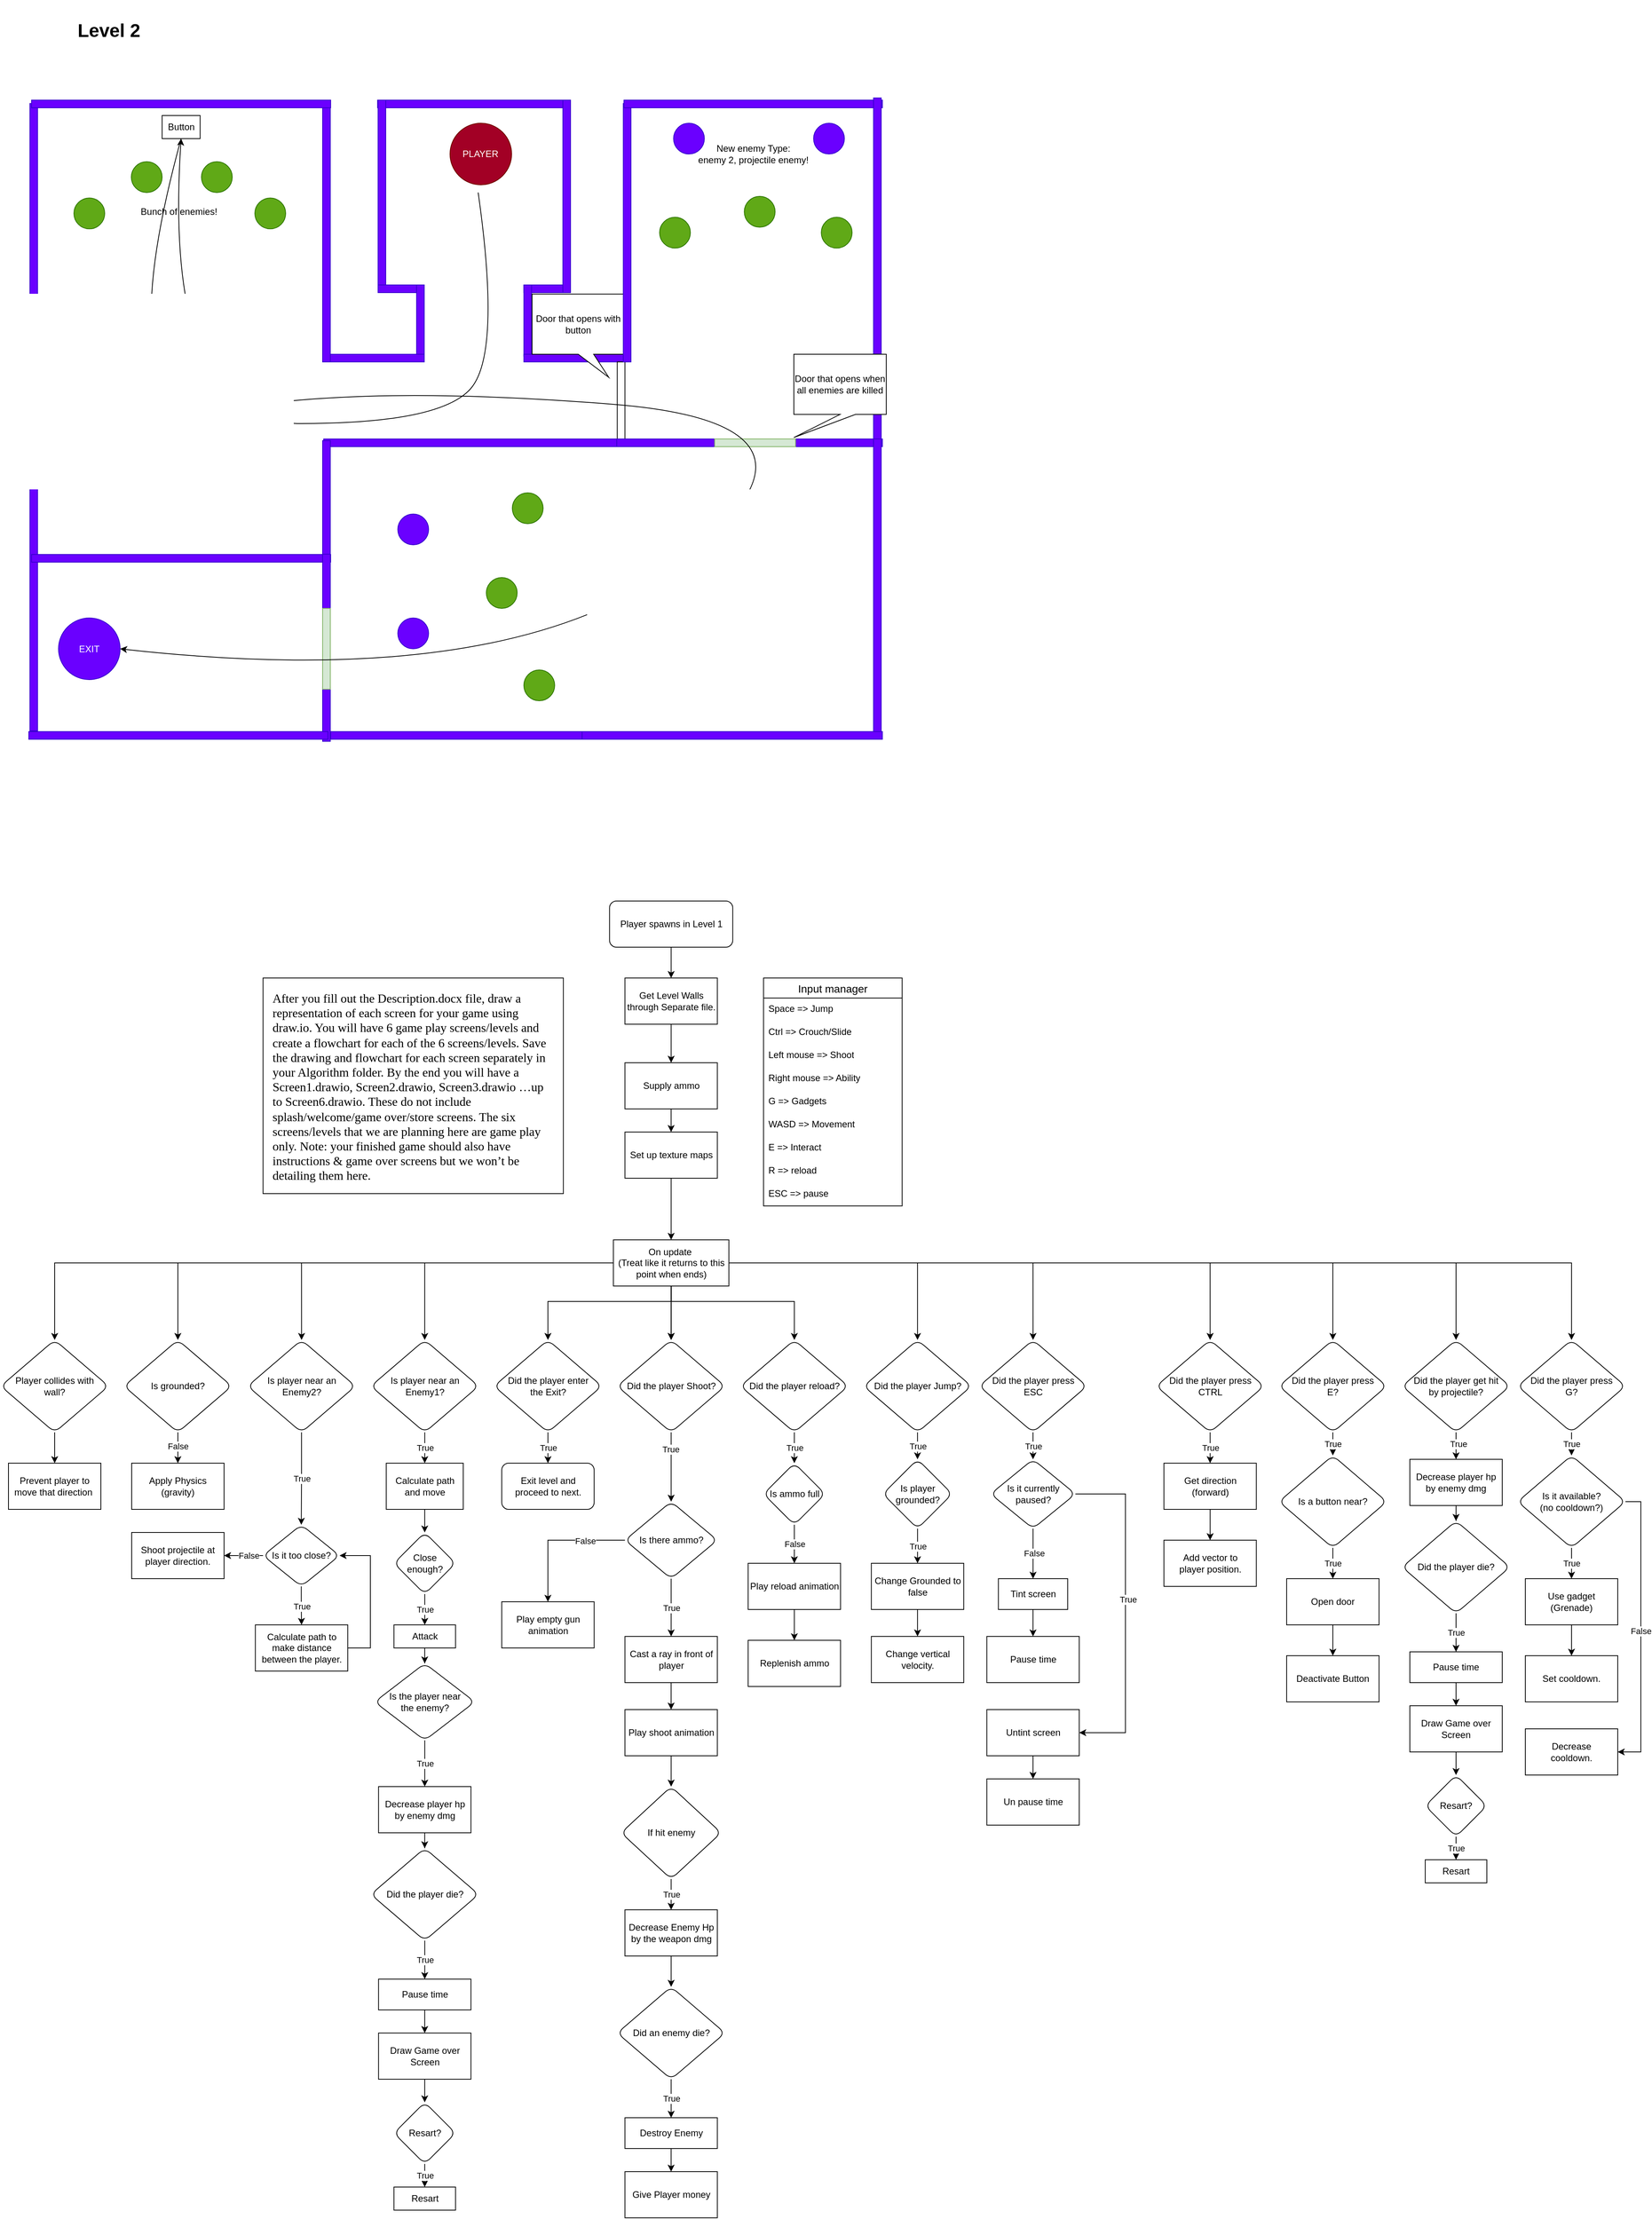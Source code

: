 <mxfile>
    <diagram name="Page-1" id="39j0aMAwN46x6k9twVRf">
        <mxGraphModel dx="808" dy="780" grid="1" gridSize="10" guides="1" tooltips="1" connect="1" arrows="1" fold="1" page="1" pageScale="1" pageWidth="1200" pageHeight="2400" math="0" shadow="0">
            <root>
                <mxCell id="0"/>
                <mxCell id="1" parent="0"/>
                <mxCell id="3_nQXl5tRWnEGOc4Bg58-10" value="" style="edgeStyle=orthogonalEdgeStyle;rounded=0;orthogonalLoop=1;jettySize=auto;html=1;" parent="1" source="3_nQXl5tRWnEGOc4Bg58-11" target="3_nQXl5tRWnEGOc4Bg58-95" edge="1">
                    <mxGeometry relative="1" as="geometry"/>
                </mxCell>
                <mxCell id="3_nQXl5tRWnEGOc4Bg58-11" value="Player spawns in Level 1" style="rounded=1;whiteSpace=wrap;html=1;" parent="1" vertex="1">
                    <mxGeometry x="790.64" y="1190" width="160" height="60" as="geometry"/>
                </mxCell>
                <mxCell id="3_nQXl5tRWnEGOc4Bg58-12" value="Input manager" style="swimlane;fontStyle=0;childLayout=stackLayout;horizontal=1;startSize=26;horizontalStack=0;resizeParent=1;resizeParentMax=0;resizeLast=0;collapsible=1;marginBottom=0;align=center;fontSize=14;" parent="1" vertex="1">
                    <mxGeometry x="990.64" y="1290" width="180" height="296" as="geometry">
                        <mxRectangle x="790" y="520" width="130" height="30" as="alternateBounds"/>
                    </mxGeometry>
                </mxCell>
                <mxCell id="3_nQXl5tRWnEGOc4Bg58-13" value="Space =&amp;gt; Jump" style="text;strokeColor=none;fillColor=none;spacingLeft=4;spacingRight=4;overflow=hidden;rotatable=0;points=[[0,0.5],[1,0.5]];portConstraint=eastwest;fontSize=12;whiteSpace=wrap;html=1;" parent="3_nQXl5tRWnEGOc4Bg58-12" vertex="1">
                    <mxGeometry y="26" width="180" height="30" as="geometry"/>
                </mxCell>
                <mxCell id="3_nQXl5tRWnEGOc4Bg58-14" value="Ctrl =&amp;gt; Crouch/Slide" style="text;strokeColor=none;fillColor=none;spacingLeft=4;spacingRight=4;overflow=hidden;rotatable=0;points=[[0,0.5],[1,0.5]];portConstraint=eastwest;fontSize=12;whiteSpace=wrap;html=1;" parent="3_nQXl5tRWnEGOc4Bg58-12" vertex="1">
                    <mxGeometry y="56" width="180" height="30" as="geometry"/>
                </mxCell>
                <mxCell id="3_nQXl5tRWnEGOc4Bg58-15" value="Left mouse =&amp;gt; Shoot" style="text;strokeColor=none;fillColor=none;spacingLeft=4;spacingRight=4;overflow=hidden;rotatable=0;points=[[0,0.5],[1,0.5]];portConstraint=eastwest;fontSize=12;whiteSpace=wrap;html=1;" parent="3_nQXl5tRWnEGOc4Bg58-12" vertex="1">
                    <mxGeometry y="86" width="180" height="30" as="geometry"/>
                </mxCell>
                <mxCell id="3_nQXl5tRWnEGOc4Bg58-16" value="Right mouse =&amp;gt; Ability" style="text;strokeColor=none;fillColor=none;spacingLeft=4;spacingRight=4;overflow=hidden;rotatable=0;points=[[0,0.5],[1,0.5]];portConstraint=eastwest;fontSize=12;whiteSpace=wrap;html=1;" parent="3_nQXl5tRWnEGOc4Bg58-12" vertex="1">
                    <mxGeometry y="116" width="180" height="30" as="geometry"/>
                </mxCell>
                <mxCell id="3_nQXl5tRWnEGOc4Bg58-267" value="G =&amp;gt; Gadgets" style="text;strokeColor=none;fillColor=none;spacingLeft=4;spacingRight=4;overflow=hidden;rotatable=0;points=[[0,0.5],[1,0.5]];portConstraint=eastwest;fontSize=12;whiteSpace=wrap;html=1;" parent="3_nQXl5tRWnEGOc4Bg58-12" vertex="1">
                    <mxGeometry y="146" width="180" height="30" as="geometry"/>
                </mxCell>
                <mxCell id="3_nQXl5tRWnEGOc4Bg58-17" value="WASD =&amp;gt; Movement" style="text;strokeColor=none;fillColor=none;spacingLeft=4;spacingRight=4;overflow=hidden;rotatable=0;points=[[0,0.5],[1,0.5]];portConstraint=eastwest;fontSize=12;whiteSpace=wrap;html=1;" parent="3_nQXl5tRWnEGOc4Bg58-12" vertex="1">
                    <mxGeometry y="176" width="180" height="30" as="geometry"/>
                </mxCell>
                <mxCell id="3_nQXl5tRWnEGOc4Bg58-18" value="E =&amp;gt; Interact" style="text;strokeColor=none;fillColor=none;spacingLeft=4;spacingRight=4;overflow=hidden;rotatable=0;points=[[0,0.5],[1,0.5]];portConstraint=eastwest;fontSize=12;whiteSpace=wrap;html=1;" parent="3_nQXl5tRWnEGOc4Bg58-12" vertex="1">
                    <mxGeometry y="206" width="180" height="30" as="geometry"/>
                </mxCell>
                <mxCell id="3_nQXl5tRWnEGOc4Bg58-19" value="R =&amp;gt; reload" style="text;strokeColor=none;fillColor=none;spacingLeft=4;spacingRight=4;overflow=hidden;rotatable=0;points=[[0,0.5],[1,0.5]];portConstraint=eastwest;fontSize=12;whiteSpace=wrap;html=1;" parent="3_nQXl5tRWnEGOc4Bg58-12" vertex="1">
                    <mxGeometry y="236" width="180" height="30" as="geometry"/>
                </mxCell>
                <mxCell id="3_nQXl5tRWnEGOc4Bg58-20" value="ESC =&amp;gt; pause" style="text;strokeColor=none;fillColor=none;spacingLeft=4;spacingRight=4;overflow=hidden;rotatable=0;points=[[0,0.5],[1,0.5]];portConstraint=eastwest;fontSize=12;whiteSpace=wrap;html=1;" parent="3_nQXl5tRWnEGOc4Bg58-12" vertex="1">
                    <mxGeometry y="266" width="180" height="30" as="geometry"/>
                </mxCell>
                <mxCell id="3_nQXl5tRWnEGOc4Bg58-21" value="" style="edgeStyle=orthogonalEdgeStyle;rounded=0;orthogonalLoop=1;jettySize=auto;html=1;" parent="1" source="3_nQXl5tRWnEGOc4Bg58-23" target="3_nQXl5tRWnEGOc4Bg58-79" edge="1">
                    <mxGeometry relative="1" as="geometry"/>
                </mxCell>
                <mxCell id="3_nQXl5tRWnEGOc4Bg58-22" value="True" style="edgeLabel;html=1;align=center;verticalAlign=middle;resizable=0;points=[];" parent="3_nQXl5tRWnEGOc4Bg58-21" vertex="1" connectable="0">
                    <mxGeometry x="-0.511" y="-1" relative="1" as="geometry">
                        <mxPoint as="offset"/>
                    </mxGeometry>
                </mxCell>
                <mxCell id="3_nQXl5tRWnEGOc4Bg58-23" value="Did the player Shoot?" style="rhombus;whiteSpace=wrap;html=1;rounded=1;" parent="1" vertex="1">
                    <mxGeometry x="800.64" y="1760" width="140" height="120" as="geometry"/>
                </mxCell>
                <mxCell id="3_nQXl5tRWnEGOc4Bg58-24" value="Apply Physics (gravity)" style="rounded=0;whiteSpace=wrap;html=1;" parent="1" vertex="1">
                    <mxGeometry x="170" y="1920" width="120" height="60" as="geometry"/>
                </mxCell>
                <mxCell id="3_nQXl5tRWnEGOc4Bg58-25" value="" style="edgeStyle=orthogonalEdgeStyle;rounded=0;orthogonalLoop=1;jettySize=auto;html=1;" parent="1" source="3_nQXl5tRWnEGOc4Bg58-34" target="3_nQXl5tRWnEGOc4Bg58-23" edge="1">
                    <mxGeometry relative="1" as="geometry"/>
                </mxCell>
                <mxCell id="3_nQXl5tRWnEGOc4Bg58-26" value="" style="edgeStyle=orthogonalEdgeStyle;rounded=0;orthogonalLoop=1;jettySize=auto;html=1;" parent="1" source="3_nQXl5tRWnEGOc4Bg58-34" target="3_nQXl5tRWnEGOc4Bg58-23" edge="1">
                    <mxGeometry relative="1" as="geometry"/>
                </mxCell>
                <mxCell id="3_nQXl5tRWnEGOc4Bg58-27" style="edgeStyle=orthogonalEdgeStyle;rounded=0;orthogonalLoop=1;jettySize=auto;html=1;entryX=0.5;entryY=0;entryDx=0;entryDy=0;" parent="1" source="3_nQXl5tRWnEGOc4Bg58-34" target="3_nQXl5tRWnEGOc4Bg58-46" edge="1">
                    <mxGeometry relative="1" as="geometry">
                        <Array as="points">
                            <mxPoint x="870.64" y="1710"/>
                            <mxPoint x="710.64" y="1710"/>
                        </Array>
                    </mxGeometry>
                </mxCell>
                <mxCell id="3_nQXl5tRWnEGOc4Bg58-28" style="edgeStyle=orthogonalEdgeStyle;rounded=0;orthogonalLoop=1;jettySize=auto;html=1;" parent="1" source="3_nQXl5tRWnEGOc4Bg58-34" target="3_nQXl5tRWnEGOc4Bg58-63" edge="1">
                    <mxGeometry relative="1" as="geometry"/>
                </mxCell>
                <mxCell id="3_nQXl5tRWnEGOc4Bg58-29" style="edgeStyle=orthogonalEdgeStyle;rounded=0;orthogonalLoop=1;jettySize=auto;html=1;" parent="1" source="3_nQXl5tRWnEGOc4Bg58-34" target="3_nQXl5tRWnEGOc4Bg58-71" edge="1">
                    <mxGeometry relative="1" as="geometry">
                        <Array as="points">
                            <mxPoint x="870.64" y="1710"/>
                            <mxPoint x="1030.64" y="1710"/>
                        </Array>
                    </mxGeometry>
                </mxCell>
                <mxCell id="3_nQXl5tRWnEGOc4Bg58-30" style="edgeStyle=orthogonalEdgeStyle;rounded=0;orthogonalLoop=1;jettySize=auto;html=1;" parent="1" source="3_nQXl5tRWnEGOc4Bg58-34" target="3_nQXl5tRWnEGOc4Bg58-82" edge="1">
                    <mxGeometry relative="1" as="geometry"/>
                </mxCell>
                <mxCell id="3_nQXl5tRWnEGOc4Bg58-31" style="edgeStyle=orthogonalEdgeStyle;rounded=0;orthogonalLoop=1;jettySize=auto;html=1;" parent="1" source="3_nQXl5tRWnEGOc4Bg58-34" target="3_nQXl5tRWnEGOc4Bg58-93" edge="1">
                    <mxGeometry relative="1" as="geometry"/>
                </mxCell>
                <mxCell id="3_nQXl5tRWnEGOc4Bg58-32" style="edgeStyle=orthogonalEdgeStyle;rounded=0;orthogonalLoop=1;jettySize=auto;html=1;entryX=0.5;entryY=0;entryDx=0;entryDy=0;" parent="1" source="3_nQXl5tRWnEGOc4Bg58-34" target="3_nQXl5tRWnEGOc4Bg58-115" edge="1">
                    <mxGeometry relative="1" as="geometry"/>
                </mxCell>
                <mxCell id="3_nQXl5tRWnEGOc4Bg58-33" style="edgeStyle=orthogonalEdgeStyle;rounded=0;orthogonalLoop=1;jettySize=auto;html=1;entryX=0.5;entryY=0;entryDx=0;entryDy=0;" parent="1" source="3_nQXl5tRWnEGOc4Bg58-34" target="3_nQXl5tRWnEGOc4Bg58-101" edge="1">
                    <mxGeometry relative="1" as="geometry"/>
                </mxCell>
                <mxCell id="3_nQXl5tRWnEGOc4Bg58-223" style="edgeStyle=orthogonalEdgeStyle;rounded=0;orthogonalLoop=1;jettySize=auto;html=1;entryX=0.5;entryY=0;entryDx=0;entryDy=0;" parent="1" source="3_nQXl5tRWnEGOc4Bg58-34" target="3_nQXl5tRWnEGOc4Bg58-221" edge="1">
                    <mxGeometry relative="1" as="geometry"/>
                </mxCell>
                <mxCell id="3_nQXl5tRWnEGOc4Bg58-247" style="edgeStyle=orthogonalEdgeStyle;rounded=0;orthogonalLoop=1;jettySize=auto;html=1;entryX=0.5;entryY=0;entryDx=0;entryDy=0;" parent="1" source="3_nQXl5tRWnEGOc4Bg58-34" target="3_nQXl5tRWnEGOc4Bg58-231" edge="1">
                    <mxGeometry relative="1" as="geometry"/>
                </mxCell>
                <mxCell id="3_nQXl5tRWnEGOc4Bg58-256" style="edgeStyle=orthogonalEdgeStyle;rounded=0;orthogonalLoop=1;jettySize=auto;html=1;entryX=0.5;entryY=0;entryDx=0;entryDy=0;" parent="1" source="3_nQXl5tRWnEGOc4Bg58-34" target="3_nQXl5tRWnEGOc4Bg58-252" edge="1">
                    <mxGeometry relative="1" as="geometry"/>
                </mxCell>
                <mxCell id="3_nQXl5tRWnEGOc4Bg58-276" style="edgeStyle=orthogonalEdgeStyle;rounded=0;orthogonalLoop=1;jettySize=auto;html=1;entryX=0.5;entryY=0;entryDx=0;entryDy=0;" parent="1" source="3_nQXl5tRWnEGOc4Bg58-34" target="3_nQXl5tRWnEGOc4Bg58-275" edge="1">
                    <mxGeometry relative="1" as="geometry"/>
                </mxCell>
                <mxCell id="vhEG3kiSZnOUu8myDQIe-4" style="edgeStyle=orthogonalEdgeStyle;rounded=0;orthogonalLoop=1;jettySize=auto;html=1;entryX=0.5;entryY=0;entryDx=0;entryDy=0;" parent="1" source="3_nQXl5tRWnEGOc4Bg58-34" target="vhEG3kiSZnOUu8myDQIe-2" edge="1">
                    <mxGeometry relative="1" as="geometry"/>
                </mxCell>
                <mxCell id="3_nQXl5tRWnEGOc4Bg58-34" value="On update&amp;nbsp;&lt;div&gt;(Treat like it returns to this point when ends)&lt;/div&gt;" style="rounded=0;whiteSpace=wrap;html=1;" parent="1" vertex="1">
                    <mxGeometry x="795.64" y="1630" width="150" height="60" as="geometry"/>
                </mxCell>
                <mxCell id="3_nQXl5tRWnEGOc4Bg58-35" value="" style="edgeStyle=orthogonalEdgeStyle;rounded=0;orthogonalLoop=1;jettySize=auto;html=1;" parent="1" source="3_nQXl5tRWnEGOc4Bg58-36" target="3_nQXl5tRWnEGOc4Bg58-90" edge="1">
                    <mxGeometry relative="1" as="geometry"/>
                </mxCell>
                <mxCell id="3_nQXl5tRWnEGOc4Bg58-36" value="Cast a ray in front of player" style="rounded=0;whiteSpace=wrap;html=1;" parent="1" vertex="1">
                    <mxGeometry x="810.64" y="2145" width="120" height="60" as="geometry"/>
                </mxCell>
                <mxCell id="3_nQXl5tRWnEGOc4Bg58-37" value="True" style="edgeStyle=orthogonalEdgeStyle;rounded=0;orthogonalLoop=1;jettySize=auto;html=1;" parent="1" source="3_nQXl5tRWnEGOc4Bg58-38" target="3_nQXl5tRWnEGOc4Bg58-40" edge="1">
                    <mxGeometry relative="1" as="geometry"/>
                </mxCell>
                <mxCell id="3_nQXl5tRWnEGOc4Bg58-38" value="If hit enemy" style="rhombus;whiteSpace=wrap;html=1;rounded=1;" parent="1" vertex="1">
                    <mxGeometry x="805.64" y="2340" width="130" height="120" as="geometry"/>
                </mxCell>
                <mxCell id="3_nQXl5tRWnEGOc4Bg58-39" value="" style="edgeStyle=orthogonalEdgeStyle;rounded=0;orthogonalLoop=1;jettySize=auto;html=1;" parent="1" source="3_nQXl5tRWnEGOc4Bg58-40" target="3_nQXl5tRWnEGOc4Bg58-49" edge="1">
                    <mxGeometry relative="1" as="geometry"/>
                </mxCell>
                <mxCell id="3_nQXl5tRWnEGOc4Bg58-40" value="Decrease Enemy Hp by the weapon dmg" style="whiteSpace=wrap;html=1;rounded=0;" parent="1" vertex="1">
                    <mxGeometry x="810.64" y="2500" width="120" height="60" as="geometry"/>
                </mxCell>
                <mxCell id="3_nQXl5tRWnEGOc4Bg58-41" value="True" style="edgeStyle=orthogonalEdgeStyle;rounded=0;orthogonalLoop=1;jettySize=auto;html=1;" parent="1" source="3_nQXl5tRWnEGOc4Bg58-42" target="3_nQXl5tRWnEGOc4Bg58-44" edge="1">
                    <mxGeometry relative="1" as="geometry"/>
                </mxCell>
                <mxCell id="3_nQXl5tRWnEGOc4Bg58-42" value="Is the player near the enemy?" style="rhombus;whiteSpace=wrap;html=1;rounded=1;spacing=10;" parent="1" vertex="1">
                    <mxGeometry x="485.64" y="2180" width="130" height="100" as="geometry"/>
                </mxCell>
                <mxCell id="3_nQXl5tRWnEGOc4Bg58-43" value="" style="edgeStyle=orthogonalEdgeStyle;rounded=0;orthogonalLoop=1;jettySize=auto;html=1;" parent="1" source="3_nQXl5tRWnEGOc4Bg58-44" target="3_nQXl5tRWnEGOc4Bg58-54" edge="1">
                    <mxGeometry relative="1" as="geometry"/>
                </mxCell>
                <mxCell id="3_nQXl5tRWnEGOc4Bg58-44" value="Decrease player hp by enemy dmg" style="rounded=0;whiteSpace=wrap;html=1;" parent="1" vertex="1">
                    <mxGeometry x="490.64" y="2340" width="120" height="60" as="geometry"/>
                </mxCell>
                <mxCell id="3_nQXl5tRWnEGOc4Bg58-45" value="True" style="edgeStyle=orthogonalEdgeStyle;rounded=0;orthogonalLoop=1;jettySize=auto;html=1;" parent="1" source="3_nQXl5tRWnEGOc4Bg58-46" target="3_nQXl5tRWnEGOc4Bg58-47" edge="1">
                    <mxGeometry relative="1" as="geometry"/>
                </mxCell>
                <mxCell id="3_nQXl5tRWnEGOc4Bg58-46" value="Did the player enter the Exit?" style="rhombus;whiteSpace=wrap;html=1;rounded=1;spacingLeft=10;spacingRight=10;" parent="1" vertex="1">
                    <mxGeometry x="640.64" y="1760" width="140" height="120" as="geometry"/>
                </mxCell>
                <mxCell id="3_nQXl5tRWnEGOc4Bg58-47" value="Exit level and proceed to next." style="whiteSpace=wrap;html=1;rounded=1;spacingLeft=10;spacingRight=10;" parent="1" vertex="1">
                    <mxGeometry x="650.64" y="1920" width="120" height="60" as="geometry"/>
                </mxCell>
                <mxCell id="3_nQXl5tRWnEGOc4Bg58-48" value="True" style="edgeStyle=orthogonalEdgeStyle;rounded=0;orthogonalLoop=1;jettySize=auto;html=1;" parent="1" source="3_nQXl5tRWnEGOc4Bg58-49" target="3_nQXl5tRWnEGOc4Bg58-51" edge="1">
                    <mxGeometry relative="1" as="geometry"/>
                </mxCell>
                <mxCell id="3_nQXl5tRWnEGOc4Bg58-49" value="Did an enemy die?" style="rhombus;whiteSpace=wrap;html=1;rounded=1;" parent="1" vertex="1">
                    <mxGeometry x="800.64" y="2600" width="140" height="120" as="geometry"/>
                </mxCell>
                <mxCell id="3_nQXl5tRWnEGOc4Bg58-50" value="" style="edgeStyle=orthogonalEdgeStyle;rounded=0;orthogonalLoop=1;jettySize=auto;html=1;" parent="1" source="3_nQXl5tRWnEGOc4Bg58-51" target="3_nQXl5tRWnEGOc4Bg58-52" edge="1">
                    <mxGeometry relative="1" as="geometry"/>
                </mxCell>
                <mxCell id="3_nQXl5tRWnEGOc4Bg58-51" value="Destroy Enemy" style="whiteSpace=wrap;html=1;rounded=0;" parent="1" vertex="1">
                    <mxGeometry x="810.64" y="2770" width="120" height="40" as="geometry"/>
                </mxCell>
                <mxCell id="3_nQXl5tRWnEGOc4Bg58-52" value="Give Player money" style="whiteSpace=wrap;html=1;rounded=0;" parent="1" vertex="1">
                    <mxGeometry x="810.64" y="2840" width="120" height="60" as="geometry"/>
                </mxCell>
                <mxCell id="3_nQXl5tRWnEGOc4Bg58-53" value="True" style="edgeStyle=orthogonalEdgeStyle;rounded=0;orthogonalLoop=1;jettySize=auto;html=1;" parent="1" source="3_nQXl5tRWnEGOc4Bg58-54" target="3_nQXl5tRWnEGOc4Bg58-56" edge="1">
                    <mxGeometry relative="1" as="geometry"/>
                </mxCell>
                <mxCell id="3_nQXl5tRWnEGOc4Bg58-54" value="Did the player die?" style="rhombus;whiteSpace=wrap;html=1;rounded=1;" parent="1" vertex="1">
                    <mxGeometry x="480.64" y="2420" width="140" height="120" as="geometry"/>
                </mxCell>
                <mxCell id="3_nQXl5tRWnEGOc4Bg58-55" value="" style="edgeStyle=orthogonalEdgeStyle;rounded=0;orthogonalLoop=1;jettySize=auto;html=1;" parent="1" source="3_nQXl5tRWnEGOc4Bg58-56" target="3_nQXl5tRWnEGOc4Bg58-58" edge="1">
                    <mxGeometry relative="1" as="geometry"/>
                </mxCell>
                <mxCell id="3_nQXl5tRWnEGOc4Bg58-56" value="Pause time" style="whiteSpace=wrap;html=1;rounded=0;" parent="1" vertex="1">
                    <mxGeometry x="490.64" y="2590" width="120" height="40" as="geometry"/>
                </mxCell>
                <mxCell id="3_nQXl5tRWnEGOc4Bg58-57" value="" style="edgeStyle=orthogonalEdgeStyle;rounded=0;orthogonalLoop=1;jettySize=auto;html=1;" parent="1" source="3_nQXl5tRWnEGOc4Bg58-58" target="3_nQXl5tRWnEGOc4Bg58-60" edge="1">
                    <mxGeometry relative="1" as="geometry"/>
                </mxCell>
                <mxCell id="3_nQXl5tRWnEGOc4Bg58-58" value="Draw Game over Screen" style="whiteSpace=wrap;html=1;rounded=0;" parent="1" vertex="1">
                    <mxGeometry x="490.64" y="2660" width="120" height="60" as="geometry"/>
                </mxCell>
                <mxCell id="3_nQXl5tRWnEGOc4Bg58-59" value="True" style="edgeStyle=orthogonalEdgeStyle;rounded=0;orthogonalLoop=1;jettySize=auto;html=1;" parent="1" source="3_nQXl5tRWnEGOc4Bg58-60" target="3_nQXl5tRWnEGOc4Bg58-61" edge="1">
                    <mxGeometry relative="1" as="geometry"/>
                </mxCell>
                <mxCell id="3_nQXl5tRWnEGOc4Bg58-60" value="Resart?" style="rhombus;whiteSpace=wrap;html=1;rounded=1;" parent="1" vertex="1">
                    <mxGeometry x="510.64" y="2750" width="80" height="80" as="geometry"/>
                </mxCell>
                <mxCell id="3_nQXl5tRWnEGOc4Bg58-61" value="Resart" style="whiteSpace=wrap;html=1;rounded=0;" parent="1" vertex="1">
                    <mxGeometry x="510.64" y="2860" width="80" height="30" as="geometry"/>
                </mxCell>
                <mxCell id="3_nQXl5tRWnEGOc4Bg58-62" value="True" style="edgeStyle=orthogonalEdgeStyle;rounded=0;orthogonalLoop=1;jettySize=auto;html=1;" parent="1" source="3_nQXl5tRWnEGOc4Bg58-63" target="3_nQXl5tRWnEGOc4Bg58-65" edge="1">
                    <mxGeometry relative="1" as="geometry"/>
                </mxCell>
                <mxCell id="3_nQXl5tRWnEGOc4Bg58-63" value="Is player near an Enemy1?" style="rhombus;whiteSpace=wrap;html=1;rounded=1;spacingLeft=10;spacingRight=10;" parent="1" vertex="1">
                    <mxGeometry x="480.64" y="1760" width="140" height="120" as="geometry"/>
                </mxCell>
                <mxCell id="3_nQXl5tRWnEGOc4Bg58-64" value="" style="edgeStyle=orthogonalEdgeStyle;rounded=0;orthogonalLoop=1;jettySize=auto;html=1;" parent="1" source="3_nQXl5tRWnEGOc4Bg58-65" target="3_nQXl5tRWnEGOc4Bg58-67" edge="1">
                    <mxGeometry relative="1" as="geometry"/>
                </mxCell>
                <mxCell id="3_nQXl5tRWnEGOc4Bg58-65" value="Calculate path and move" style="whiteSpace=wrap;html=1;rounded=0;" parent="1" vertex="1">
                    <mxGeometry x="500.64" y="1920" width="100" height="60" as="geometry"/>
                </mxCell>
                <mxCell id="3_nQXl5tRWnEGOc4Bg58-66" value="True" style="edgeStyle=orthogonalEdgeStyle;rounded=0;orthogonalLoop=1;jettySize=auto;html=1;" parent="1" source="3_nQXl5tRWnEGOc4Bg58-67" target="3_nQXl5tRWnEGOc4Bg58-69" edge="1">
                    <mxGeometry relative="1" as="geometry"/>
                </mxCell>
                <mxCell id="3_nQXl5tRWnEGOc4Bg58-67" value="Close enough?" style="rhombus;whiteSpace=wrap;html=1;rounded=1;" parent="1" vertex="1">
                    <mxGeometry x="510.64" y="2010" width="80" height="80" as="geometry"/>
                </mxCell>
                <mxCell id="3_nQXl5tRWnEGOc4Bg58-68" value="" style="edgeStyle=orthogonalEdgeStyle;rounded=0;orthogonalLoop=1;jettySize=auto;html=1;" parent="1" source="3_nQXl5tRWnEGOc4Bg58-69" target="3_nQXl5tRWnEGOc4Bg58-42" edge="1">
                    <mxGeometry relative="1" as="geometry"/>
                </mxCell>
                <mxCell id="3_nQXl5tRWnEGOc4Bg58-69" value="Attack" style="whiteSpace=wrap;html=1;rounded=0;" parent="1" vertex="1">
                    <mxGeometry x="510.64" y="2130" width="80" height="30" as="geometry"/>
                </mxCell>
                <mxCell id="3_nQXl5tRWnEGOc4Bg58-70" value="True" style="edgeStyle=orthogonalEdgeStyle;rounded=0;orthogonalLoop=1;jettySize=auto;html=1;" parent="1" source="3_nQXl5tRWnEGOc4Bg58-71" target="3_nQXl5tRWnEGOc4Bg58-73" edge="1">
                    <mxGeometry relative="1" as="geometry"/>
                </mxCell>
                <mxCell id="3_nQXl5tRWnEGOc4Bg58-71" value="Did the player reload?" style="rhombus;whiteSpace=wrap;html=1;rounded=1;" parent="1" vertex="1">
                    <mxGeometry x="960.64" y="1760" width="140" height="120" as="geometry"/>
                </mxCell>
                <mxCell id="3_nQXl5tRWnEGOc4Bg58-72" value="False" style="edgeStyle=orthogonalEdgeStyle;rounded=0;orthogonalLoop=1;jettySize=auto;html=1;" parent="1" source="3_nQXl5tRWnEGOc4Bg58-73" target="3_nQXl5tRWnEGOc4Bg58-75" edge="1">
                    <mxGeometry relative="1" as="geometry"/>
                </mxCell>
                <mxCell id="3_nQXl5tRWnEGOc4Bg58-73" value="Is ammo full" style="rhombus;whiteSpace=wrap;html=1;rounded=1;" parent="1" vertex="1">
                    <mxGeometry x="990.64" y="1920" width="80" height="80" as="geometry"/>
                </mxCell>
                <mxCell id="3_nQXl5tRWnEGOc4Bg58-74" value="" style="edgeStyle=orthogonalEdgeStyle;rounded=0;orthogonalLoop=1;jettySize=auto;html=1;" parent="1" source="3_nQXl5tRWnEGOc4Bg58-75" target="3_nQXl5tRWnEGOc4Bg58-80" edge="1">
                    <mxGeometry relative="1" as="geometry"/>
                </mxCell>
                <mxCell id="3_nQXl5tRWnEGOc4Bg58-75" value="Play reload animation" style="whiteSpace=wrap;html=1;rounded=0;" parent="1" vertex="1">
                    <mxGeometry x="970.64" y="2050" width="120" height="60" as="geometry"/>
                </mxCell>
                <mxCell id="3_nQXl5tRWnEGOc4Bg58-76" value="True" style="edgeStyle=orthogonalEdgeStyle;rounded=0;orthogonalLoop=1;jettySize=auto;html=1;" parent="1" source="3_nQXl5tRWnEGOc4Bg58-79" target="3_nQXl5tRWnEGOc4Bg58-36" edge="1">
                    <mxGeometry relative="1" as="geometry"/>
                </mxCell>
                <mxCell id="3_nQXl5tRWnEGOc4Bg58-77" value="" style="edgeStyle=orthogonalEdgeStyle;rounded=0;orthogonalLoop=1;jettySize=auto;html=1;" parent="1" source="3_nQXl5tRWnEGOc4Bg58-79" target="3_nQXl5tRWnEGOc4Bg58-88" edge="1">
                    <mxGeometry relative="1" as="geometry"/>
                </mxCell>
                <mxCell id="3_nQXl5tRWnEGOc4Bg58-78" value="False" style="edgeLabel;html=1;align=center;verticalAlign=middle;resizable=0;points=[];" parent="3_nQXl5tRWnEGOc4Bg58-77" vertex="1" connectable="0">
                    <mxGeometry x="-0.43" y="1" relative="1" as="geometry">
                        <mxPoint as="offset"/>
                    </mxGeometry>
                </mxCell>
                <mxCell id="3_nQXl5tRWnEGOc4Bg58-79" value="Is there ammo?" style="rhombus;whiteSpace=wrap;html=1;rounded=1;" parent="1" vertex="1">
                    <mxGeometry x="810.64" y="1970" width="120" height="100" as="geometry"/>
                </mxCell>
                <mxCell id="3_nQXl5tRWnEGOc4Bg58-80" value="Replenish ammo" style="whiteSpace=wrap;html=1;rounded=0;" parent="1" vertex="1">
                    <mxGeometry x="970.64" y="2150" width="120" height="60" as="geometry"/>
                </mxCell>
                <mxCell id="3_nQXl5tRWnEGOc4Bg58-81" value="True" style="edgeStyle=orthogonalEdgeStyle;rounded=0;orthogonalLoop=1;jettySize=auto;html=1;" parent="1" source="3_nQXl5tRWnEGOc4Bg58-82" target="3_nQXl5tRWnEGOc4Bg58-84" edge="1">
                    <mxGeometry relative="1" as="geometry"/>
                </mxCell>
                <mxCell id="3_nQXl5tRWnEGOc4Bg58-82" value="Did the player Jump?" style="rhombus;whiteSpace=wrap;html=1;rounded=1;" parent="1" vertex="1">
                    <mxGeometry x="1120.64" y="1760" width="140" height="120" as="geometry"/>
                </mxCell>
                <mxCell id="3_nQXl5tRWnEGOc4Bg58-83" value="True" style="edgeStyle=orthogonalEdgeStyle;rounded=0;orthogonalLoop=1;jettySize=auto;html=1;" parent="1" source="3_nQXl5tRWnEGOc4Bg58-84" target="3_nQXl5tRWnEGOc4Bg58-86" edge="1">
                    <mxGeometry relative="1" as="geometry"/>
                </mxCell>
                <mxCell id="3_nQXl5tRWnEGOc4Bg58-84" value="Is player grounded?" style="rhombus;whiteSpace=wrap;html=1;rounded=1;" parent="1" vertex="1">
                    <mxGeometry x="1145.64" y="1915" width="90" height="90" as="geometry"/>
                </mxCell>
                <mxCell id="3_nQXl5tRWnEGOc4Bg58-85" value="" style="edgeStyle=orthogonalEdgeStyle;rounded=0;orthogonalLoop=1;jettySize=auto;html=1;" parent="1" source="3_nQXl5tRWnEGOc4Bg58-86" target="3_nQXl5tRWnEGOc4Bg58-87" edge="1">
                    <mxGeometry relative="1" as="geometry"/>
                </mxCell>
                <mxCell id="3_nQXl5tRWnEGOc4Bg58-86" value="Change Grounded to false" style="whiteSpace=wrap;html=1;rounded=0;" parent="1" vertex="1">
                    <mxGeometry x="1130.64" y="2050" width="120" height="60" as="geometry"/>
                </mxCell>
                <mxCell id="3_nQXl5tRWnEGOc4Bg58-87" value="Change vertical velocity." style="whiteSpace=wrap;html=1;rounded=0;" parent="1" vertex="1">
                    <mxGeometry x="1130.64" y="2145" width="120" height="60" as="geometry"/>
                </mxCell>
                <mxCell id="3_nQXl5tRWnEGOc4Bg58-88" value="Play empty gun animation" style="whiteSpace=wrap;html=1;rounded=0;" parent="1" vertex="1">
                    <mxGeometry x="650.64" y="2100" width="120" height="60" as="geometry"/>
                </mxCell>
                <mxCell id="3_nQXl5tRWnEGOc4Bg58-89" value="" style="edgeStyle=orthogonalEdgeStyle;rounded=0;orthogonalLoop=1;jettySize=auto;html=1;" parent="1" source="3_nQXl5tRWnEGOc4Bg58-90" target="3_nQXl5tRWnEGOc4Bg58-38" edge="1">
                    <mxGeometry relative="1" as="geometry"/>
                </mxCell>
                <mxCell id="3_nQXl5tRWnEGOc4Bg58-90" value="Play shoot animation" style="whiteSpace=wrap;html=1;rounded=0;" parent="1" vertex="1">
                    <mxGeometry x="810.64" y="2240" width="120" height="60" as="geometry"/>
                </mxCell>
                <mxCell id="3_nQXl5tRWnEGOc4Bg58-91" style="edgeStyle=orthogonalEdgeStyle;rounded=0;orthogonalLoop=1;jettySize=auto;html=1;" parent="1" source="3_nQXl5tRWnEGOc4Bg58-93" target="3_nQXl5tRWnEGOc4Bg58-24" edge="1">
                    <mxGeometry relative="1" as="geometry"/>
                </mxCell>
                <mxCell id="3_nQXl5tRWnEGOc4Bg58-92" value="False" style="edgeLabel;html=1;align=center;verticalAlign=middle;resizable=0;points=[];" parent="3_nQXl5tRWnEGOc4Bg58-91" vertex="1" connectable="0">
                    <mxGeometry x="-0.102" relative="1" as="geometry">
                        <mxPoint as="offset"/>
                    </mxGeometry>
                </mxCell>
                <mxCell id="3_nQXl5tRWnEGOc4Bg58-93" value="Is grounded?" style="rhombus;whiteSpace=wrap;html=1;rounded=1;" parent="1" vertex="1">
                    <mxGeometry x="160" y="1760" width="140" height="120" as="geometry"/>
                </mxCell>
                <mxCell id="3_nQXl5tRWnEGOc4Bg58-94" value="" style="edgeStyle=orthogonalEdgeStyle;rounded=0;orthogonalLoop=1;jettySize=auto;html=1;" parent="1" source="3_nQXl5tRWnEGOc4Bg58-95" target="3_nQXl5tRWnEGOc4Bg58-97" edge="1">
                    <mxGeometry relative="1" as="geometry"/>
                </mxCell>
                <mxCell id="3_nQXl5tRWnEGOc4Bg58-95" value="Get Level Walls through Separate file." style="rounded=0;whiteSpace=wrap;html=1;" parent="1" vertex="1">
                    <mxGeometry x="810.64" y="1290" width="120" height="60" as="geometry"/>
                </mxCell>
                <mxCell id="3_nQXl5tRWnEGOc4Bg58-96" value="" style="edgeStyle=orthogonalEdgeStyle;rounded=0;orthogonalLoop=1;jettySize=auto;html=1;" parent="1" source="3_nQXl5tRWnEGOc4Bg58-97" target="3_nQXl5tRWnEGOc4Bg58-99" edge="1">
                    <mxGeometry relative="1" as="geometry"/>
                </mxCell>
                <mxCell id="3_nQXl5tRWnEGOc4Bg58-97" value="Supply ammo" style="whiteSpace=wrap;html=1;rounded=0;" parent="1" vertex="1">
                    <mxGeometry x="810.64" y="1400" width="120" height="60" as="geometry"/>
                </mxCell>
                <mxCell id="3_nQXl5tRWnEGOc4Bg58-98" style="edgeStyle=orthogonalEdgeStyle;rounded=0;orthogonalLoop=1;jettySize=auto;html=1;entryX=0.5;entryY=0;entryDx=0;entryDy=0;" parent="1" source="3_nQXl5tRWnEGOc4Bg58-99" target="3_nQXl5tRWnEGOc4Bg58-34" edge="1">
                    <mxGeometry relative="1" as="geometry"/>
                </mxCell>
                <mxCell id="3_nQXl5tRWnEGOc4Bg58-99" value="Set up texture maps" style="whiteSpace=wrap;html=1;rounded=0;" parent="1" vertex="1">
                    <mxGeometry x="810.64" y="1490" width="120" height="60" as="geometry"/>
                </mxCell>
                <mxCell id="3_nQXl5tRWnEGOc4Bg58-100" value="True" style="edgeStyle=orthogonalEdgeStyle;rounded=0;orthogonalLoop=1;jettySize=auto;html=1;" parent="1" source="3_nQXl5tRWnEGOc4Bg58-101" target="3_nQXl5tRWnEGOc4Bg58-109" edge="1">
                    <mxGeometry relative="1" as="geometry"/>
                </mxCell>
                <mxCell id="3_nQXl5tRWnEGOc4Bg58-101" value="Did the player press ESC" style="rhombus;whiteSpace=wrap;html=1;rounded=1;spacingRight=10;spacingLeft=10;" parent="1" vertex="1">
                    <mxGeometry x="1270.64" y="1760" width="140" height="120" as="geometry"/>
                </mxCell>
                <mxCell id="3_nQXl5tRWnEGOc4Bg58-102" value="" style="edgeStyle=orthogonalEdgeStyle;rounded=0;orthogonalLoop=1;jettySize=auto;html=1;" parent="1" source="3_nQXl5tRWnEGOc4Bg58-103" target="3_nQXl5tRWnEGOc4Bg58-104" edge="1">
                    <mxGeometry relative="1" as="geometry"/>
                </mxCell>
                <mxCell id="3_nQXl5tRWnEGOc4Bg58-103" value="Tint screen" style="whiteSpace=wrap;html=1;rounded=0;spacingRight=10;spacingLeft=10;" parent="1" vertex="1">
                    <mxGeometry x="1295.64" y="2070" width="90" height="40" as="geometry"/>
                </mxCell>
                <mxCell id="3_nQXl5tRWnEGOc4Bg58-104" value="Pause time" style="whiteSpace=wrap;html=1;rounded=0;spacingRight=10;spacingLeft=10;" parent="1" vertex="1">
                    <mxGeometry x="1280.64" y="2145" width="120" height="60" as="geometry"/>
                </mxCell>
                <mxCell id="3_nQXl5tRWnEGOc4Bg58-105" value="" style="edgeStyle=orthogonalEdgeStyle;rounded=0;orthogonalLoop=1;jettySize=auto;html=1;" parent="1" source="3_nQXl5tRWnEGOc4Bg58-109" target="3_nQXl5tRWnEGOc4Bg58-103" edge="1">
                    <mxGeometry relative="1" as="geometry"/>
                </mxCell>
                <mxCell id="3_nQXl5tRWnEGOc4Bg58-106" value="False" style="edgeLabel;html=1;align=center;verticalAlign=middle;resizable=0;points=[];" parent="3_nQXl5tRWnEGOc4Bg58-105" vertex="1" connectable="0">
                    <mxGeometry x="-0.013" y="1" relative="1" as="geometry">
                        <mxPoint as="offset"/>
                    </mxGeometry>
                </mxCell>
                <mxCell id="3_nQXl5tRWnEGOc4Bg58-107" value="" style="edgeStyle=orthogonalEdgeStyle;rounded=0;orthogonalLoop=1;jettySize=auto;html=1;" parent="1" source="3_nQXl5tRWnEGOc4Bg58-109" target="3_nQXl5tRWnEGOc4Bg58-111" edge="1">
                    <mxGeometry relative="1" as="geometry">
                        <Array as="points">
                            <mxPoint x="1460.64" y="1960"/>
                            <mxPoint x="1460.64" y="2270"/>
                        </Array>
                    </mxGeometry>
                </mxCell>
                <mxCell id="3_nQXl5tRWnEGOc4Bg58-108" value="True" style="edgeLabel;html=1;align=center;verticalAlign=middle;resizable=0;points=[];" parent="3_nQXl5tRWnEGOc4Bg58-107" vertex="1" connectable="0">
                    <mxGeometry x="-0.074" y="3" relative="1" as="geometry">
                        <mxPoint as="offset"/>
                    </mxGeometry>
                </mxCell>
                <mxCell id="3_nQXl5tRWnEGOc4Bg58-109" value="Is it currently paused?" style="rhombus;whiteSpace=wrap;html=1;rounded=1;spacingRight=10;spacingLeft=10;" parent="1" vertex="1">
                    <mxGeometry x="1285.64" y="1915" width="110" height="90" as="geometry"/>
                </mxCell>
                <mxCell id="3_nQXl5tRWnEGOc4Bg58-110" value="" style="edgeStyle=orthogonalEdgeStyle;rounded=0;orthogonalLoop=1;jettySize=auto;html=1;" parent="1" source="3_nQXl5tRWnEGOc4Bg58-111" target="3_nQXl5tRWnEGOc4Bg58-112" edge="1">
                    <mxGeometry relative="1" as="geometry"/>
                </mxCell>
                <mxCell id="3_nQXl5tRWnEGOc4Bg58-111" value="Untint screen" style="whiteSpace=wrap;html=1;rounded=0;spacingRight=10;spacingLeft=10;" parent="1" vertex="1">
                    <mxGeometry x="1280.64" y="2240" width="120" height="60" as="geometry"/>
                </mxCell>
                <mxCell id="3_nQXl5tRWnEGOc4Bg58-112" value="Un pause time" style="whiteSpace=wrap;html=1;rounded=0;spacingRight=10;spacingLeft=10;" parent="1" vertex="1">
                    <mxGeometry x="1280.64" y="2330" width="120" height="60" as="geometry"/>
                </mxCell>
                <mxCell id="3_nQXl5tRWnEGOc4Bg58-113" value="&lt;span style=&quot;color: rgb(0, 0, 0); font-family: &amp;quot;Times New Roman&amp;quot;; font-size: medium;&quot;&gt;After you fill out the Description.docx file, draw a representation of each screen for your game using draw.io. You will have 6 game play screens/levels and create a flowchart for each of the 6 screens/levels. Save the drawing and flowchart for each screen separately in your Algorithm folder. By the end you will have a Screen1.drawio, Screen2.drawio, Screen3.drawio …up to Screen6.drawio. These do not include splash/welcome/game over/store screens. The six screens/levels that we are planning here are game play only. Note: your finished game should also have instructions &amp;amp; game over screens but we won’t be detailing them here.&lt;/span&gt;" style="rounded=0;whiteSpace=wrap;html=1;align=left;verticalAlign=top;spacingBottom=10;spacingLeft=10;spacingRight=10;spacingTop=10;" parent="1" vertex="1">
                    <mxGeometry x="340.64" y="1290" width="390" height="280" as="geometry"/>
                </mxCell>
                <mxCell id="3_nQXl5tRWnEGOc4Bg58-114" value="True" style="edgeStyle=orthogonalEdgeStyle;rounded=0;orthogonalLoop=1;jettySize=auto;html=1;" parent="1" source="3_nQXl5tRWnEGOc4Bg58-115" target="3_nQXl5tRWnEGOc4Bg58-117" edge="1">
                    <mxGeometry relative="1" as="geometry"/>
                </mxCell>
                <mxCell id="3_nQXl5tRWnEGOc4Bg58-115" value="Did the player press CTRL" style="rhombus;whiteSpace=wrap;html=1;rounded=1;spacingRight=10;spacingLeft=10;" parent="1" vertex="1">
                    <mxGeometry x="1500.64" y="1760" width="140" height="120" as="geometry"/>
                </mxCell>
                <mxCell id="3_nQXl5tRWnEGOc4Bg58-116" value="" style="edgeStyle=orthogonalEdgeStyle;rounded=0;orthogonalLoop=1;jettySize=auto;html=1;" parent="1" source="3_nQXl5tRWnEGOc4Bg58-117" target="3_nQXl5tRWnEGOc4Bg58-118" edge="1">
                    <mxGeometry relative="1" as="geometry"/>
                </mxCell>
                <mxCell id="3_nQXl5tRWnEGOc4Bg58-117" value="Get direction (forward)" style="whiteSpace=wrap;html=1;rounded=0;spacingRight=10;spacingLeft=10;" parent="1" vertex="1">
                    <mxGeometry x="1510.64" y="1920" width="120" height="60" as="geometry"/>
                </mxCell>
                <mxCell id="3_nQXl5tRWnEGOc4Bg58-118" value="Add vector to player position." style="whiteSpace=wrap;html=1;rounded=0;spacingRight=10;spacingLeft=10;" parent="1" vertex="1">
                    <mxGeometry x="1510.64" y="2020" width="120" height="60" as="geometry"/>
                </mxCell>
                <mxCell id="3_nQXl5tRWnEGOc4Bg58-149" value="Level 2" style="text;strokeColor=none;fillColor=none;html=1;fontSize=24;fontStyle=1;verticalAlign=middle;align=center;" parent="1" vertex="1">
                    <mxGeometry x="50" y="20" width="180" height="80" as="geometry"/>
                </mxCell>
                <mxCell id="3_nQXl5tRWnEGOc4Bg58-151" value="" style="rounded=0;whiteSpace=wrap;html=1;fillColor=#6a00ff;fontColor=#ffffff;strokeColor=#3700CC;" parent="1" vertex="1">
                    <mxGeometry x="489.36" y="150" width="250" height="10" as="geometry"/>
                </mxCell>
                <mxCell id="3_nQXl5tRWnEGOc4Bg58-152" value="" style="rounded=0;whiteSpace=wrap;html=1;fillColor=#6a00ff;fontColor=#ffffff;strokeColor=#3700CC;" parent="1" vertex="1">
                    <mxGeometry x="679.36" y="390" width="60" height="10" as="geometry"/>
                </mxCell>
                <mxCell id="3_nQXl5tRWnEGOc4Bg58-153" value="" style="rounded=0;whiteSpace=wrap;html=1;fillColor=#6a00ff;fontColor=#ffffff;strokeColor=#3700CC;rotation=90;" parent="1" vertex="1">
                    <mxGeometry x="610" y="270" width="250" height="10" as="geometry"/>
                </mxCell>
                <mxCell id="3_nQXl5tRWnEGOc4Bg58-154" value="" style="rounded=0;whiteSpace=wrap;html=1;fillColor=#6a00ff;fontColor=#ffffff;strokeColor=#3700CC;rotation=90;" parent="1" vertex="1">
                    <mxGeometry x="370" y="270" width="250" height="10" as="geometry"/>
                </mxCell>
                <mxCell id="3_nQXl5tRWnEGOc4Bg58-155" value="" style="rounded=0;whiteSpace=wrap;html=1;fillColor=#6a00ff;fontColor=#ffffff;strokeColor=#3700CC;" parent="1" vertex="1">
                    <mxGeometry x="490" y="390" width="60" height="10" as="geometry"/>
                </mxCell>
                <mxCell id="3_nQXl5tRWnEGOc4Bg58-156" value="" style="rounded=0;whiteSpace=wrap;html=1;fillColor=#6a00ff;fontColor=#ffffff;strokeColor=#3700CC;rotation=90;" parent="1" vertex="1">
                    <mxGeometry x="495.32" y="434.68" width="99.36" height="10" as="geometry"/>
                </mxCell>
                <mxCell id="3_nQXl5tRWnEGOc4Bg58-157" value="" style="rounded=0;whiteSpace=wrap;html=1;fillColor=#6a00ff;fontColor=#ffffff;strokeColor=#3700CC;rotation=90;" parent="1" vertex="1">
                    <mxGeometry x="638.11" y="431.25" width="92.5" height="10" as="geometry"/>
                </mxCell>
                <mxCell id="3_nQXl5tRWnEGOc4Bg58-158" value="" style="rounded=0;whiteSpace=wrap;html=1;fillColor=#6a00ff;fontColor=#ffffff;strokeColor=#3700CC;rotation=0;" parent="1" vertex="1">
                    <mxGeometry x="419.36" y="480" width="130.64" height="10" as="geometry"/>
                </mxCell>
                <mxCell id="3_nQXl5tRWnEGOc4Bg58-162" value="" style="rounded=0;whiteSpace=wrap;html=1;fillColor=#6a00ff;fontColor=#ffffff;strokeColor=#3700CC;" parent="1" vertex="1">
                    <mxGeometry x="419.36" y="590" width="390" height="10" as="geometry"/>
                </mxCell>
                <mxCell id="3_nQXl5tRWnEGOc4Bg58-163" value="" style="rounded=0;whiteSpace=wrap;html=1;fillColor=#6a00ff;fontColor=#ffffff;strokeColor=#3700CC;rotation=0;" parent="1" vertex="1">
                    <mxGeometry x="679.36" y="480" width="130.64" height="10" as="geometry"/>
                </mxCell>
                <mxCell id="3_nQXl5tRWnEGOc4Bg58-164" value="" style="rounded=0;whiteSpace=wrap;html=1;fillColor=#6a00ff;fontColor=#ffffff;strokeColor=#3700CC;rotation=90;" parent="1" vertex="1">
                    <mxGeometry x="255.16" y="317.18" width="335.64" height="10" as="geometry"/>
                </mxCell>
                <mxCell id="3_nQXl5tRWnEGOc4Bg58-165" value="" style="rounded=0;whiteSpace=wrap;html=1;fillColor=#6a00ff;fontColor=#ffffff;strokeColor=#3700CC;rotation=90;" parent="1" vertex="1">
                    <mxGeometry x="-364.52" y="556.7" width="814.68" height="10" as="geometry"/>
                </mxCell>
                <mxCell id="3_nQXl5tRWnEGOc4Bg58-166" value="" style="rounded=0;whiteSpace=wrap;html=1;fillColor=#6a00ff;fontColor=#ffffff;strokeColor=#3700CC;rotation=0;" parent="1" vertex="1">
                    <mxGeometry x="40" y="150" width="388.46" height="10" as="geometry"/>
                </mxCell>
                <mxCell id="3_nQXl5tRWnEGOc4Bg58-167" value="" style="rounded=0;whiteSpace=wrap;html=1;fillColor=#6a00ff;fontColor=#ffffff;strokeColor=#3700CC;rotation=0;" parent="1" vertex="1">
                    <mxGeometry x="40" y="740" width="388.46" height="10" as="geometry"/>
                </mxCell>
                <mxCell id="3_nQXl5tRWnEGOc4Bg58-168" value="" style="rounded=0;whiteSpace=wrap;html=1;fillColor=#6a00ff;fontColor=#ffffff;strokeColor=#3700CC;rotation=90;" parent="1" vertex="1">
                    <mxGeometry x="347.66" y="662.5" width="150.64" height="10" as="geometry"/>
                </mxCell>
                <mxCell id="3_nQXl5tRWnEGOc4Bg58-172" value="Button" style="rounded=0;whiteSpace=wrap;html=1;fillColor=light-dark(#FFFFFF,#FF4300);" parent="1" vertex="1">
                    <mxGeometry x="209.55" y="170" width="49.36" height="30" as="geometry"/>
                </mxCell>
                <mxCell id="3_nQXl5tRWnEGOc4Bg58-174" value="" style="ellipse;whiteSpace=wrap;html=1;aspect=fixed;fillColor=#60a917;fontColor=#ffffff;strokeColor=#2D7600;" parent="1" vertex="1">
                    <mxGeometry x="330" y="277.18" width="40" height="40" as="geometry"/>
                </mxCell>
                <mxCell id="3_nQXl5tRWnEGOc4Bg58-175" value="" style="ellipse;whiteSpace=wrap;html=1;aspect=fixed;fillColor=#60a917;fontColor=#ffffff;strokeColor=#2D7600;" parent="1" vertex="1">
                    <mxGeometry x="95" y="277.18" width="40" height="40" as="geometry"/>
                </mxCell>
                <mxCell id="3_nQXl5tRWnEGOc4Bg58-176" value="" style="ellipse;whiteSpace=wrap;html=1;aspect=fixed;fillColor=#60a917;fontColor=#ffffff;strokeColor=#2D7600;" parent="1" vertex="1">
                    <mxGeometry x="169.55" y="230" width="40" height="40" as="geometry"/>
                </mxCell>
                <mxCell id="3_nQXl5tRWnEGOc4Bg58-177" value="" style="ellipse;whiteSpace=wrap;html=1;aspect=fixed;fillColor=#60a917;fontColor=#ffffff;strokeColor=#2D7600;" parent="1" vertex="1">
                    <mxGeometry x="260.64" y="230" width="40" height="40" as="geometry"/>
                </mxCell>
                <mxCell id="3_nQXl5tRWnEGOc4Bg58-178" value="&lt;div&gt;Bunch of enemies!&lt;/div&gt;" style="text;html=1;align=center;verticalAlign=middle;resizable=0;points=[];autosize=1;strokeColor=none;fillColor=none;" parent="1" vertex="1">
                    <mxGeometry x="170.64" y="280" width="120" height="30" as="geometry"/>
                </mxCell>
                <mxCell id="3_nQXl5tRWnEGOc4Bg58-179" value="" style="rounded=0;whiteSpace=wrap;html=1;fillColor=light-dark(#FFFFFF,#FF1807);" parent="1" vertex="1">
                    <mxGeometry x="800.64" y="490" width="10" height="100" as="geometry"/>
                </mxCell>
                <mxCell id="3_nQXl5tRWnEGOc4Bg58-180" value="&lt;div&gt;Door that opens with button&lt;/div&gt;" style="shape=callout;whiteSpace=wrap;html=1;perimeter=calloutPerimeter;position2=0.83;" parent="1" vertex="1">
                    <mxGeometry x="690" y="401.86" width="120" height="108.14" as="geometry"/>
                </mxCell>
                <mxCell id="3_nQXl5tRWnEGOc4Bg58-182" value="" style="rounded=0;whiteSpace=wrap;html=1;fillColor=#6a00ff;fontColor=#ffffff;strokeColor=#3700CC;rotation=90;" parent="1" vertex="1">
                    <mxGeometry x="645.64" y="317.18" width="335.64" height="10" as="geometry"/>
                </mxCell>
                <mxCell id="3_nQXl5tRWnEGOc4Bg58-183" value="" style="rounded=0;whiteSpace=wrap;html=1;fillColor=#6a00ff;fontColor=#ffffff;strokeColor=#3700CC;rotation=0;" parent="1" vertex="1">
                    <mxGeometry x="800" y="590" width="130" height="10" as="geometry"/>
                </mxCell>
                <mxCell id="3_nQXl5tRWnEGOc4Bg58-184" value="" style="rounded=0;whiteSpace=wrap;html=1;fillColor=#6a00ff;fontColor=#ffffff;strokeColor=#3700CC;rotation=0;" parent="1" vertex="1">
                    <mxGeometry x="809.36" y="150" width="335.64" height="10" as="geometry"/>
                </mxCell>
                <mxCell id="3_nQXl5tRWnEGOc4Bg58-185" value="" style="rounded=0;whiteSpace=wrap;html=1;fillColor=#6a00ff;fontColor=#ffffff;strokeColor=#3700CC;rotation=90;" parent="1" vertex="1">
                    <mxGeometry x="913.78" y="366.86" width="449.36" height="10" as="geometry"/>
                </mxCell>
                <mxCell id="3_nQXl5tRWnEGOc4Bg58-186" value="" style="rounded=0;whiteSpace=wrap;html=1;fillColor=#6a00ff;fontColor=#ffffff;strokeColor=#3700CC;rotation=0;" parent="1" vertex="1">
                    <mxGeometry x="1030" y="590" width="115" height="10" as="geometry"/>
                </mxCell>
                <mxCell id="3_nQXl5tRWnEGOc4Bg58-187" value="" style="rounded=0;whiteSpace=wrap;html=1;fillColor=#d5e8d4;rotation=90;strokeColor=#82b366;" parent="1" vertex="1">
                    <mxGeometry x="974.68" y="542.5" width="10" height="105" as="geometry"/>
                </mxCell>
                <mxCell id="3_nQXl5tRWnEGOc4Bg58-188" value="&lt;div&gt;Door that opens when all enemies are killed&lt;/div&gt;" style="shape=callout;whiteSpace=wrap;html=1;perimeter=calloutPerimeter;position2=0;" parent="1" vertex="1">
                    <mxGeometry x="1030" y="480" width="120" height="108.14" as="geometry"/>
                </mxCell>
                <mxCell id="3_nQXl5tRWnEGOc4Bg58-189" value="" style="ellipse;whiteSpace=wrap;html=1;aspect=fixed;fillColor=#60a917;fontColor=#ffffff;strokeColor=#2D7600;" parent="1" vertex="1">
                    <mxGeometry x="855.64" y="302.18" width="40" height="40" as="geometry"/>
                </mxCell>
                <mxCell id="3_nQXl5tRWnEGOc4Bg58-190" value="" style="ellipse;whiteSpace=wrap;html=1;aspect=fixed;fillColor=#60a917;fontColor=#ffffff;strokeColor=#2D7600;" parent="1" vertex="1">
                    <mxGeometry x="1065.64" y="302.18" width="40" height="40" as="geometry"/>
                </mxCell>
                <mxCell id="3_nQXl5tRWnEGOc4Bg58-192" value="" style="ellipse;whiteSpace=wrap;html=1;aspect=fixed;fillColor=#60a917;fontColor=#ffffff;strokeColor=#2D7600;" parent="1" vertex="1">
                    <mxGeometry x="965.64" y="275" width="40" height="40" as="geometry"/>
                </mxCell>
                <mxCell id="3_nQXl5tRWnEGOc4Bg58-193" value="" style="ellipse;whiteSpace=wrap;html=1;aspect=fixed;fillColor=light-dark(#6A00FF,#FFF963);fontColor=#ffffff;strokeColor=light-dark(#3700CC,#FF1616);" parent="1" vertex="1">
                    <mxGeometry x="1055.64" y="180" width="40" height="40" as="geometry"/>
                </mxCell>
                <mxCell id="3_nQXl5tRWnEGOc4Bg58-194" value="" style="ellipse;whiteSpace=wrap;html=1;aspect=fixed;fillColor=light-dark(#6A00FF,#FFF963);fontColor=#ffffff;strokeColor=light-dark(#3700CC,#FF0F0F);" parent="1" vertex="1">
                    <mxGeometry x="873.78" y="180" width="40" height="40" as="geometry"/>
                </mxCell>
                <mxCell id="3_nQXl5tRWnEGOc4Bg58-195" value="New enemy Type:&lt;div&gt;enemy 2, projectile enemy!&lt;/div&gt;" style="text;html=1;align=center;verticalAlign=middle;resizable=0;points=[];autosize=1;strokeColor=none;fillColor=none;" parent="1" vertex="1">
                    <mxGeometry x="892.18" y="200" width="170" height="40" as="geometry"/>
                </mxCell>
                <mxCell id="3_nQXl5tRWnEGOc4Bg58-196" value="" style="rounded=0;whiteSpace=wrap;html=1;fillColor=#6a00ff;fontColor=#ffffff;strokeColor=#3700CC;rotation=-90;" parent="1" vertex="1">
                    <mxGeometry x="943.46" y="780" width="390" height="10" as="geometry"/>
                </mxCell>
                <mxCell id="3_nQXl5tRWnEGOc4Bg58-197" value="" style="rounded=0;whiteSpace=wrap;html=1;fillColor=#6a00ff;fontColor=#ffffff;strokeColor=#3700CC;rotation=0;" parent="1" vertex="1">
                    <mxGeometry x="428.46" y="970" width="390" height="10" as="geometry"/>
                </mxCell>
                <mxCell id="3_nQXl5tRWnEGOc4Bg58-198" value="" style="rounded=0;whiteSpace=wrap;html=1;fillColor=#6a00ff;fontColor=#ffffff;strokeColor=#3700CC;rotation=0;" parent="1" vertex="1">
                    <mxGeometry x="755.0" y="970" width="390" height="10" as="geometry"/>
                </mxCell>
                <mxCell id="3_nQXl5tRWnEGOc4Bg58-199" value="" style="rounded=0;whiteSpace=wrap;html=1;fillColor=#6a00ff;fontColor=#ffffff;strokeColor=#3700CC;rotation=90;" parent="1" vertex="1">
                    <mxGeometry x="387.66" y="942.34" width="70.64" height="10" as="geometry"/>
                </mxCell>
                <mxCell id="3_nQXl5tRWnEGOc4Bg58-200" value="" style="rounded=0;whiteSpace=wrap;html=1;fillColor=#6a00ff;fontColor=#ffffff;strokeColor=#3700CC;rotation=90;" parent="1" vertex="1">
                    <mxGeometry x="387.66" y="770" width="70.64" height="10" as="geometry"/>
                </mxCell>
                <mxCell id="3_nQXl5tRWnEGOc4Bg58-201" value="" style="rounded=0;whiteSpace=wrap;html=1;fillColor=#d5e8d4;rotation=-180;strokeColor=#82b366;" parent="1" vertex="1">
                    <mxGeometry x="417.98" y="810" width="10" height="105" as="geometry"/>
                </mxCell>
                <mxCell id="3_nQXl5tRWnEGOc4Bg58-202" value="" style="rounded=0;whiteSpace=wrap;html=1;fillColor=#6a00ff;fontColor=#ffffff;strokeColor=#3700CC;rotation=0;" parent="1" vertex="1">
                    <mxGeometry x="36.41" y="970" width="388.46" height="10" as="geometry"/>
                </mxCell>
                <mxCell id="3_nQXl5tRWnEGOc4Bg58-203" value="EXIT" style="ellipse;whiteSpace=wrap;html=1;aspect=fixed;fillColor=#6a00ff;fontColor=#ffffff;strokeColor=#3700CC;" parent="1" vertex="1">
                    <mxGeometry x="75" y="822.5" width="80" height="80" as="geometry"/>
                </mxCell>
                <mxCell id="3_nQXl5tRWnEGOc4Bg58-204" value="PLAYER" style="ellipse;whiteSpace=wrap;html=1;aspect=fixed;fillColor=#a20025;fontColor=#ffffff;strokeColor=#6F0000;" parent="1" vertex="1">
                    <mxGeometry x="583.46" y="180" width="80" height="80" as="geometry"/>
                </mxCell>
                <mxCell id="3_nQXl5tRWnEGOc4Bg58-205" value="" style="curved=1;endArrow=classic;html=1;rounded=0;entryX=0.5;entryY=1;entryDx=0;entryDy=0;" parent="1" target="3_nQXl5tRWnEGOc4Bg58-172" edge="1">
                    <mxGeometry width="50" height="50" relative="1" as="geometry">
                        <mxPoint x="620" y="270" as="sourcePoint"/>
                        <mxPoint x="200" y="540" as="targetPoint"/>
                        <Array as="points">
                            <mxPoint x="650" y="480"/>
                            <mxPoint x="570" y="570"/>
                            <mxPoint x="210" y="570"/>
                        </Array>
                    </mxGeometry>
                </mxCell>
                <mxCell id="3_nQXl5tRWnEGOc4Bg58-206" value="" style="curved=1;endArrow=classic;html=1;rounded=0;exitX=0.5;exitY=1;exitDx=0;exitDy=0;entryX=1;entryY=0.5;entryDx=0;entryDy=0;" parent="1" source="3_nQXl5tRWnEGOc4Bg58-172" target="3_nQXl5tRWnEGOc4Bg58-203" edge="1">
                    <mxGeometry width="50" height="50" relative="1" as="geometry">
                        <mxPoint x="210" y="540" as="sourcePoint"/>
                        <mxPoint x="950" y="730" as="targetPoint"/>
                        <Array as="points">
                            <mxPoint x="130" y="580"/>
                            <mxPoint x="480" y="520"/>
                            <mxPoint x="1110" y="570"/>
                            <mxPoint x="670" y="920"/>
                        </Array>
                    </mxGeometry>
                </mxCell>
                <mxCell id="3_nQXl5tRWnEGOc4Bg58-208" value="" style="ellipse;whiteSpace=wrap;html=1;aspect=fixed;fillColor=#60a917;fontColor=#ffffff;strokeColor=#2D7600;" parent="1" vertex="1">
                    <mxGeometry x="679.36" y="890" width="40" height="40" as="geometry"/>
                </mxCell>
                <mxCell id="3_nQXl5tRWnEGOc4Bg58-209" value="" style="ellipse;whiteSpace=wrap;html=1;aspect=fixed;fillColor=#60a917;fontColor=#ffffff;strokeColor=#2D7600;" parent="1" vertex="1">
                    <mxGeometry x="630.64" y="770" width="40" height="40" as="geometry"/>
                </mxCell>
                <mxCell id="3_nQXl5tRWnEGOc4Bg58-210" value="" style="ellipse;whiteSpace=wrap;html=1;aspect=fixed;fillColor=#60a917;fontColor=#ffffff;strokeColor=#2D7600;" parent="1" vertex="1">
                    <mxGeometry x="664.36" y="660" width="40" height="40" as="geometry"/>
                </mxCell>
                <mxCell id="3_nQXl5tRWnEGOc4Bg58-212" value="" style="ellipse;whiteSpace=wrap;html=1;aspect=fixed;fillColor=light-dark(#6A00FF,#FFF963);fontColor=#ffffff;strokeColor=light-dark(#3700CC,#FF0F0F);" parent="1" vertex="1">
                    <mxGeometry x="515.64" y="687.5" width="40" height="40" as="geometry"/>
                </mxCell>
                <mxCell id="3_nQXl5tRWnEGOc4Bg58-213" value="" style="ellipse;whiteSpace=wrap;html=1;aspect=fixed;fillColor=light-dark(#6A00FF,#FFF963);fontColor=#ffffff;strokeColor=light-dark(#3700CC,#FF0F0F);" parent="1" vertex="1">
                    <mxGeometry x="515.64" y="822.5" width="40" height="40" as="geometry"/>
                </mxCell>
                <mxCell id="3_nQXl5tRWnEGOc4Bg58-214" value="True" style="edgeStyle=orthogonalEdgeStyle;rounded=0;orthogonalLoop=1;jettySize=auto;html=1;" parent="1" source="3_nQXl5tRWnEGOc4Bg58-215" target="3_nQXl5tRWnEGOc4Bg58-217" edge="1">
                    <mxGeometry relative="1" as="geometry"/>
                </mxCell>
                <mxCell id="3_nQXl5tRWnEGOc4Bg58-215" value="Is a button near?" style="rhombus;whiteSpace=wrap;html=1;rounded=1;spacingRight=10;spacingLeft=10;" parent="1" vertex="1">
                    <mxGeometry x="1660" y="1910" width="140" height="120" as="geometry"/>
                </mxCell>
                <mxCell id="3_nQXl5tRWnEGOc4Bg58-216" value="" style="edgeStyle=orthogonalEdgeStyle;rounded=0;orthogonalLoop=1;jettySize=auto;html=1;" parent="1" source="3_nQXl5tRWnEGOc4Bg58-217" target="3_nQXl5tRWnEGOc4Bg58-218" edge="1">
                    <mxGeometry relative="1" as="geometry"/>
                </mxCell>
                <mxCell id="3_nQXl5tRWnEGOc4Bg58-217" value="Open door" style="whiteSpace=wrap;html=1;rounded=0;spacingRight=10;spacingLeft=10;" parent="1" vertex="1">
                    <mxGeometry x="1670" y="2070" width="120" height="60" as="geometry"/>
                </mxCell>
                <mxCell id="3_nQXl5tRWnEGOc4Bg58-218" value="Deactivate Button" style="whiteSpace=wrap;html=1;rounded=0;spacingRight=10;spacingLeft=10;" parent="1" vertex="1">
                    <mxGeometry x="1670" y="2170" width="120" height="60" as="geometry"/>
                </mxCell>
                <mxCell id="3_nQXl5tRWnEGOc4Bg58-222" value="True" style="edgeStyle=orthogonalEdgeStyle;rounded=0;orthogonalLoop=1;jettySize=auto;html=1;" parent="1" source="3_nQXl5tRWnEGOc4Bg58-221" target="3_nQXl5tRWnEGOc4Bg58-215" edge="1">
                    <mxGeometry relative="1" as="geometry"/>
                </mxCell>
                <mxCell id="3_nQXl5tRWnEGOc4Bg58-221" value="Did the player press E?" style="rhombus;whiteSpace=wrap;html=1;rounded=1;spacingRight=10;spacingLeft=10;" parent="1" vertex="1">
                    <mxGeometry x="1660" y="1760" width="140" height="120" as="geometry"/>
                </mxCell>
                <mxCell id="3_nQXl5tRWnEGOc4Bg58-245" style="edgeStyle=orthogonalEdgeStyle;rounded=0;orthogonalLoop=1;jettySize=auto;html=1;entryX=0.5;entryY=0;entryDx=0;entryDy=0;" parent="1" source="3_nQXl5tRWnEGOc4Bg58-231" target="3_nQXl5tRWnEGOc4Bg58-233" edge="1">
                    <mxGeometry relative="1" as="geometry"/>
                </mxCell>
                <mxCell id="3_nQXl5tRWnEGOc4Bg58-246" value="True" style="edgeLabel;html=1;align=center;verticalAlign=middle;resizable=0;points=[];" parent="3_nQXl5tRWnEGOc4Bg58-245" vertex="1" connectable="0">
                    <mxGeometry x="0.102" y="3" relative="1" as="geometry">
                        <mxPoint as="offset"/>
                    </mxGeometry>
                </mxCell>
                <mxCell id="3_nQXl5tRWnEGOc4Bg58-231" value="Did the player get hit by projectile?" style="rhombus;whiteSpace=wrap;html=1;rounded=1;spacingRight=10;spacingLeft=10;" parent="1" vertex="1">
                    <mxGeometry x="1820" y="1760" width="140" height="120" as="geometry"/>
                </mxCell>
                <mxCell id="3_nQXl5tRWnEGOc4Bg58-232" value="" style="edgeStyle=orthogonalEdgeStyle;rounded=0;orthogonalLoop=1;jettySize=auto;html=1;" parent="1" source="3_nQXl5tRWnEGOc4Bg58-233" target="3_nQXl5tRWnEGOc4Bg58-235" edge="1">
                    <mxGeometry relative="1" as="geometry"/>
                </mxCell>
                <mxCell id="3_nQXl5tRWnEGOc4Bg58-233" value="Decrease player hp by enemy dmg" style="rounded=0;whiteSpace=wrap;html=1;" parent="1" vertex="1">
                    <mxGeometry x="1830" y="1915" width="120" height="60" as="geometry"/>
                </mxCell>
                <mxCell id="3_nQXl5tRWnEGOc4Bg58-234" value="True" style="edgeStyle=orthogonalEdgeStyle;rounded=0;orthogonalLoop=1;jettySize=auto;html=1;" parent="1" source="3_nQXl5tRWnEGOc4Bg58-235" target="3_nQXl5tRWnEGOc4Bg58-237" edge="1">
                    <mxGeometry relative="1" as="geometry"/>
                </mxCell>
                <mxCell id="3_nQXl5tRWnEGOc4Bg58-235" value="Did the player die?" style="rhombus;whiteSpace=wrap;html=1;rounded=1;" parent="1" vertex="1">
                    <mxGeometry x="1820" y="1995" width="140" height="120" as="geometry"/>
                </mxCell>
                <mxCell id="3_nQXl5tRWnEGOc4Bg58-236" value="" style="edgeStyle=orthogonalEdgeStyle;rounded=0;orthogonalLoop=1;jettySize=auto;html=1;" parent="1" source="3_nQXl5tRWnEGOc4Bg58-237" target="3_nQXl5tRWnEGOc4Bg58-239" edge="1">
                    <mxGeometry relative="1" as="geometry"/>
                </mxCell>
                <mxCell id="3_nQXl5tRWnEGOc4Bg58-237" value="Pause time" style="whiteSpace=wrap;html=1;rounded=0;" parent="1" vertex="1">
                    <mxGeometry x="1830" y="2165" width="120" height="40" as="geometry"/>
                </mxCell>
                <mxCell id="3_nQXl5tRWnEGOc4Bg58-238" value="" style="edgeStyle=orthogonalEdgeStyle;rounded=0;orthogonalLoop=1;jettySize=auto;html=1;" parent="1" source="3_nQXl5tRWnEGOc4Bg58-239" target="3_nQXl5tRWnEGOc4Bg58-241" edge="1">
                    <mxGeometry relative="1" as="geometry"/>
                </mxCell>
                <mxCell id="3_nQXl5tRWnEGOc4Bg58-239" value="Draw Game over Screen" style="whiteSpace=wrap;html=1;rounded=0;" parent="1" vertex="1">
                    <mxGeometry x="1830" y="2235" width="120" height="60" as="geometry"/>
                </mxCell>
                <mxCell id="3_nQXl5tRWnEGOc4Bg58-240" value="True" style="edgeStyle=orthogonalEdgeStyle;rounded=0;orthogonalLoop=1;jettySize=auto;html=1;" parent="1" source="3_nQXl5tRWnEGOc4Bg58-241" target="3_nQXl5tRWnEGOc4Bg58-242" edge="1">
                    <mxGeometry relative="1" as="geometry"/>
                </mxCell>
                <mxCell id="3_nQXl5tRWnEGOc4Bg58-241" value="Resart?" style="rhombus;whiteSpace=wrap;html=1;rounded=1;" parent="1" vertex="1">
                    <mxGeometry x="1850" y="2325" width="80" height="80" as="geometry"/>
                </mxCell>
                <mxCell id="3_nQXl5tRWnEGOc4Bg58-242" value="Resart" style="whiteSpace=wrap;html=1;rounded=0;" parent="1" vertex="1">
                    <mxGeometry x="1850" y="2435" width="80" height="30" as="geometry"/>
                </mxCell>
                <mxCell id="3_nQXl5tRWnEGOc4Bg58-258" value="True" style="edgeStyle=orthogonalEdgeStyle;rounded=0;orthogonalLoop=1;jettySize=auto;html=1;" parent="1" source="3_nQXl5tRWnEGOc4Bg58-252" target="3_nQXl5tRWnEGOc4Bg58-257" edge="1">
                    <mxGeometry relative="1" as="geometry"/>
                </mxCell>
                <mxCell id="3_nQXl5tRWnEGOc4Bg58-252" value="Is player near an Enemy2?" style="rhombus;whiteSpace=wrap;html=1;rounded=1;spacingLeft=10;spacingRight=10;" parent="1" vertex="1">
                    <mxGeometry x="320.64" y="1760" width="140" height="120" as="geometry"/>
                </mxCell>
                <mxCell id="3_nQXl5tRWnEGOc4Bg58-261" value="" style="edgeStyle=orthogonalEdgeStyle;rounded=0;orthogonalLoop=1;jettySize=auto;html=1;" parent="1" source="3_nQXl5tRWnEGOc4Bg58-257" target="3_nQXl5tRWnEGOc4Bg58-260" edge="1">
                    <mxGeometry relative="1" as="geometry"/>
                </mxCell>
                <mxCell id="3_nQXl5tRWnEGOc4Bg58-262" value="False" style="edgeLabel;html=1;align=center;verticalAlign=middle;resizable=0;points=[];" parent="3_nQXl5tRWnEGOc4Bg58-261" vertex="1" connectable="0">
                    <mxGeometry x="-0.274" relative="1" as="geometry">
                        <mxPoint as="offset"/>
                    </mxGeometry>
                </mxCell>
                <mxCell id="3_nQXl5tRWnEGOc4Bg58-264" value="" style="edgeStyle=orthogonalEdgeStyle;rounded=0;orthogonalLoop=1;jettySize=auto;html=1;" parent="1" source="3_nQXl5tRWnEGOc4Bg58-257" target="3_nQXl5tRWnEGOc4Bg58-263" edge="1">
                    <mxGeometry relative="1" as="geometry"/>
                </mxCell>
                <mxCell id="3_nQXl5tRWnEGOc4Bg58-265" value="True" style="edgeLabel;html=1;align=center;verticalAlign=middle;resizable=0;points=[];" parent="3_nQXl5tRWnEGOc4Bg58-264" vertex="1" connectable="0">
                    <mxGeometry x="0.033" relative="1" as="geometry">
                        <mxPoint as="offset"/>
                    </mxGeometry>
                </mxCell>
                <mxCell id="3_nQXl5tRWnEGOc4Bg58-257" value="Is it too close?" style="rhombus;whiteSpace=wrap;html=1;rounded=1;" parent="1" vertex="1">
                    <mxGeometry x="340.64" y="2000" width="99.36" height="80" as="geometry"/>
                </mxCell>
                <mxCell id="3_nQXl5tRWnEGOc4Bg58-260" value="Shoot projectile at player direction." style="whiteSpace=wrap;html=1;rounded=0;" parent="1" vertex="1">
                    <mxGeometry x="170" y="2010" width="120" height="60" as="geometry"/>
                </mxCell>
                <mxCell id="3_nQXl5tRWnEGOc4Bg58-266" style="edgeStyle=orthogonalEdgeStyle;rounded=0;orthogonalLoop=1;jettySize=auto;html=1;entryX=1;entryY=0.5;entryDx=0;entryDy=0;" parent="1" source="3_nQXl5tRWnEGOc4Bg58-263" target="3_nQXl5tRWnEGOc4Bg58-257" edge="1">
                    <mxGeometry relative="1" as="geometry">
                        <Array as="points">
                            <mxPoint x="480" y="2160"/>
                            <mxPoint x="480" y="2040"/>
                        </Array>
                    </mxGeometry>
                </mxCell>
                <mxCell id="3_nQXl5tRWnEGOc4Bg58-263" value="Calculate path to make distance between the player." style="whiteSpace=wrap;html=1;rounded=0;" parent="1" vertex="1">
                    <mxGeometry x="330.64" y="2130" width="120" height="60" as="geometry"/>
                </mxCell>
                <mxCell id="3_nQXl5tRWnEGOc4Bg58-269" value="True" style="edgeStyle=orthogonalEdgeStyle;rounded=0;orthogonalLoop=1;jettySize=auto;html=1;" parent="1" source="3_nQXl5tRWnEGOc4Bg58-270" target="3_nQXl5tRWnEGOc4Bg58-272" edge="1">
                    <mxGeometry relative="1" as="geometry"/>
                </mxCell>
                <mxCell id="3_nQXl5tRWnEGOc4Bg58-279" value="False" style="edgeStyle=orthogonalEdgeStyle;rounded=0;orthogonalLoop=1;jettySize=auto;html=1;" parent="1" source="3_nQXl5tRWnEGOc4Bg58-270" target="3_nQXl5tRWnEGOc4Bg58-278" edge="1">
                    <mxGeometry relative="1" as="geometry">
                        <Array as="points">
                            <mxPoint x="2130" y="1970"/>
                            <mxPoint x="2130" y="2295"/>
                        </Array>
                    </mxGeometry>
                </mxCell>
                <mxCell id="3_nQXl5tRWnEGOc4Bg58-270" value="Is it available?&lt;div&gt;(no cooldown?)&lt;/div&gt;" style="rhombus;whiteSpace=wrap;html=1;rounded=1;spacingRight=10;spacingLeft=10;" parent="1" vertex="1">
                    <mxGeometry x="1970" y="1910" width="140" height="120" as="geometry"/>
                </mxCell>
                <mxCell id="3_nQXl5tRWnEGOc4Bg58-271" value="" style="edgeStyle=orthogonalEdgeStyle;rounded=0;orthogonalLoop=1;jettySize=auto;html=1;" parent="1" source="3_nQXl5tRWnEGOc4Bg58-272" target="3_nQXl5tRWnEGOc4Bg58-273" edge="1">
                    <mxGeometry relative="1" as="geometry"/>
                </mxCell>
                <mxCell id="3_nQXl5tRWnEGOc4Bg58-272" value="Use gadget&lt;div&gt;(Grenade)&lt;/div&gt;" style="whiteSpace=wrap;html=1;rounded=0;spacingRight=10;spacingLeft=10;" parent="1" vertex="1">
                    <mxGeometry x="1980" y="2070" width="120" height="60" as="geometry"/>
                </mxCell>
                <mxCell id="3_nQXl5tRWnEGOc4Bg58-273" value="Set cooldown." style="whiteSpace=wrap;html=1;rounded=0;spacingRight=10;spacingLeft=10;" parent="1" vertex="1">
                    <mxGeometry x="1980" y="2170" width="120" height="60" as="geometry"/>
                </mxCell>
                <mxCell id="3_nQXl5tRWnEGOc4Bg58-274" value="True" style="edgeStyle=orthogonalEdgeStyle;rounded=0;orthogonalLoop=1;jettySize=auto;html=1;" parent="1" source="3_nQXl5tRWnEGOc4Bg58-275" target="3_nQXl5tRWnEGOc4Bg58-270" edge="1">
                    <mxGeometry relative="1" as="geometry"/>
                </mxCell>
                <mxCell id="3_nQXl5tRWnEGOc4Bg58-275" value="Did the player press G?" style="rhombus;whiteSpace=wrap;html=1;rounded=1;spacingRight=10;spacingLeft=10;" parent="1" vertex="1">
                    <mxGeometry x="1970" y="1760" width="140" height="120" as="geometry"/>
                </mxCell>
                <mxCell id="3_nQXl5tRWnEGOc4Bg58-278" value="Decrease cooldown." style="whiteSpace=wrap;html=1;rounded=0;spacingRight=10;spacingLeft=10;" parent="1" vertex="1">
                    <mxGeometry x="1980" y="2265" width="120" height="60" as="geometry"/>
                </mxCell>
                <mxCell id="vhEG3kiSZnOUu8myDQIe-1" value="" style="edgeStyle=orthogonalEdgeStyle;rounded=0;orthogonalLoop=1;jettySize=auto;html=1;" parent="1" source="vhEG3kiSZnOUu8myDQIe-2" target="vhEG3kiSZnOUu8myDQIe-3" edge="1">
                    <mxGeometry relative="1" as="geometry"/>
                </mxCell>
                <mxCell id="vhEG3kiSZnOUu8myDQIe-2" value="Player collides with wall?" style="rhombus;whiteSpace=wrap;html=1;rounded=1;spacing=10;" parent="1" vertex="1">
                    <mxGeometry y="1760" width="140" height="120" as="geometry"/>
                </mxCell>
                <mxCell id="vhEG3kiSZnOUu8myDQIe-3" value="Prevent player to move that direction&amp;nbsp;" style="rounded=0;whiteSpace=wrap;html=1;" parent="1" vertex="1">
                    <mxGeometry x="10" y="1920" width="120" height="60" as="geometry"/>
                </mxCell>
            </root>
        </mxGraphModel>
    </diagram>
</mxfile>
